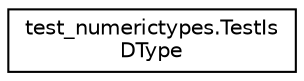 digraph "Graphical Class Hierarchy"
{
 // LATEX_PDF_SIZE
  edge [fontname="Helvetica",fontsize="10",labelfontname="Helvetica",labelfontsize="10"];
  node [fontname="Helvetica",fontsize="10",shape=record];
  rankdir="LR";
  Node0 [label="test_numerictypes.TestIs\lDType",height=0.2,width=0.4,color="black", fillcolor="white", style="filled",URL="$classtest__numerictypes_1_1TestIsDType.html",tooltip=" "];
}
